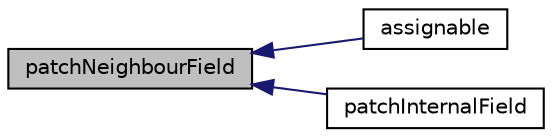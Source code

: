 digraph "patchNeighbourField"
{
  bgcolor="transparent";
  edge [fontname="Helvetica",fontsize="10",labelfontname="Helvetica",labelfontsize="10"];
  node [fontname="Helvetica",fontsize="10",shape=record];
  rankdir="LR";
  Node65 [label="patchNeighbourField",height=0.2,width=0.4,color="black", fillcolor="grey75", style="filled", fontcolor="black"];
  Node65 -> Node66 [dir="back",color="midnightblue",fontsize="10",style="solid",fontname="Helvetica"];
  Node66 [label="assignable",height=0.2,width=0.4,color="black",URL="$a22789.html#acbeb7dc057bd06ed4fbfdd907bd45ce6",tooltip="Return false: this patch field is not altered by assignment. "];
  Node65 -> Node67 [dir="back",color="midnightblue",fontsize="10",style="solid",fontname="Helvetica"];
  Node67 [label="patchInternalField",height=0.2,width=0.4,color="black",URL="$a22789.html#a44f7158041090f57d3e048bb8aaf9387",tooltip="Return internal field next to patch as patch field. "];
}
